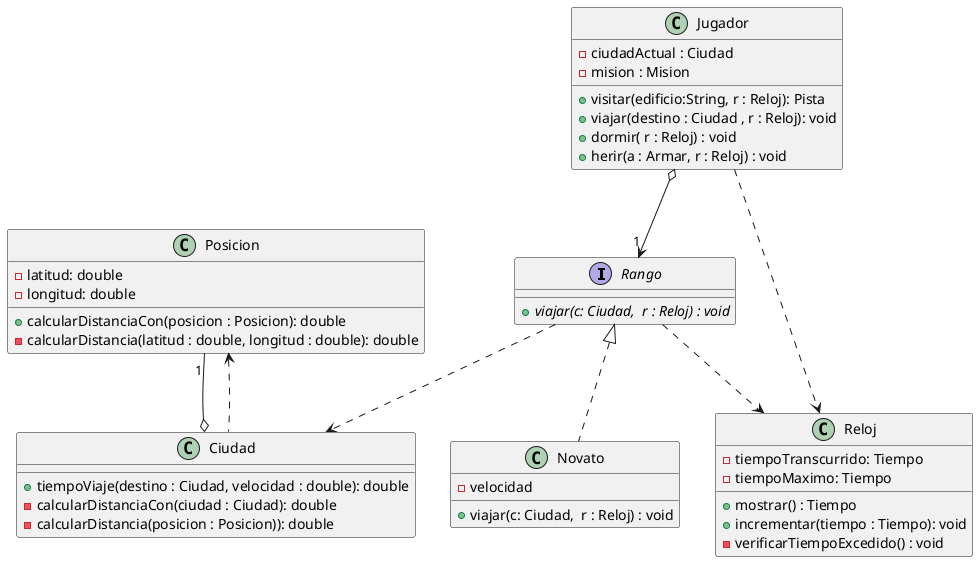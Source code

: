@startuml


Rango <|.. Novato
Jugador o--> "1" Rango
Jugador ..> Reloj
Rango ..> Reloj
Rango ..> Ciudad
Posicion "1" --o Ciudad
Ciudad .up.> Posicion


interface Rango {
    {abstract} + viajar(c: Ciudad,  r : Reloj) : void
}


class Novato {
    - velocidad
    + viajar(c: Ciudad,  r : Reloj) : void
}

class Jugador {
    - ciudadActual : Ciudad
    - mision : Mision
    + visitar(edificio:String, r : Reloj): Pista
    + viajar(destino : Ciudad , r : Reloj): void
    + dormir( r : Reloj) : void
    + herir(a : Armar, r : Reloj) : void
}

class Ciudad {
    + tiempoViaje(destino : Ciudad, velocidad : double): double
    - calcularDistanciaCon(ciudad : Ciudad): double
    - calcularDistancia(posicion : Posicion)): double
}

class Posicion {
    - latitud: double
    - longitud: double
    + calcularDistanciaCon(posicion : Posicion): double
    - calcularDistancia(latitud : double, longitud : double): double
}


class Reloj{
    - tiempoTranscurrido: Tiempo
    - tiempoMaximo: Tiempo
    + mostrar() : Tiempo
    + incrementar(tiempo : Tiempo): void
    - verificarTiempoExcedido() : void
}



@enduml

